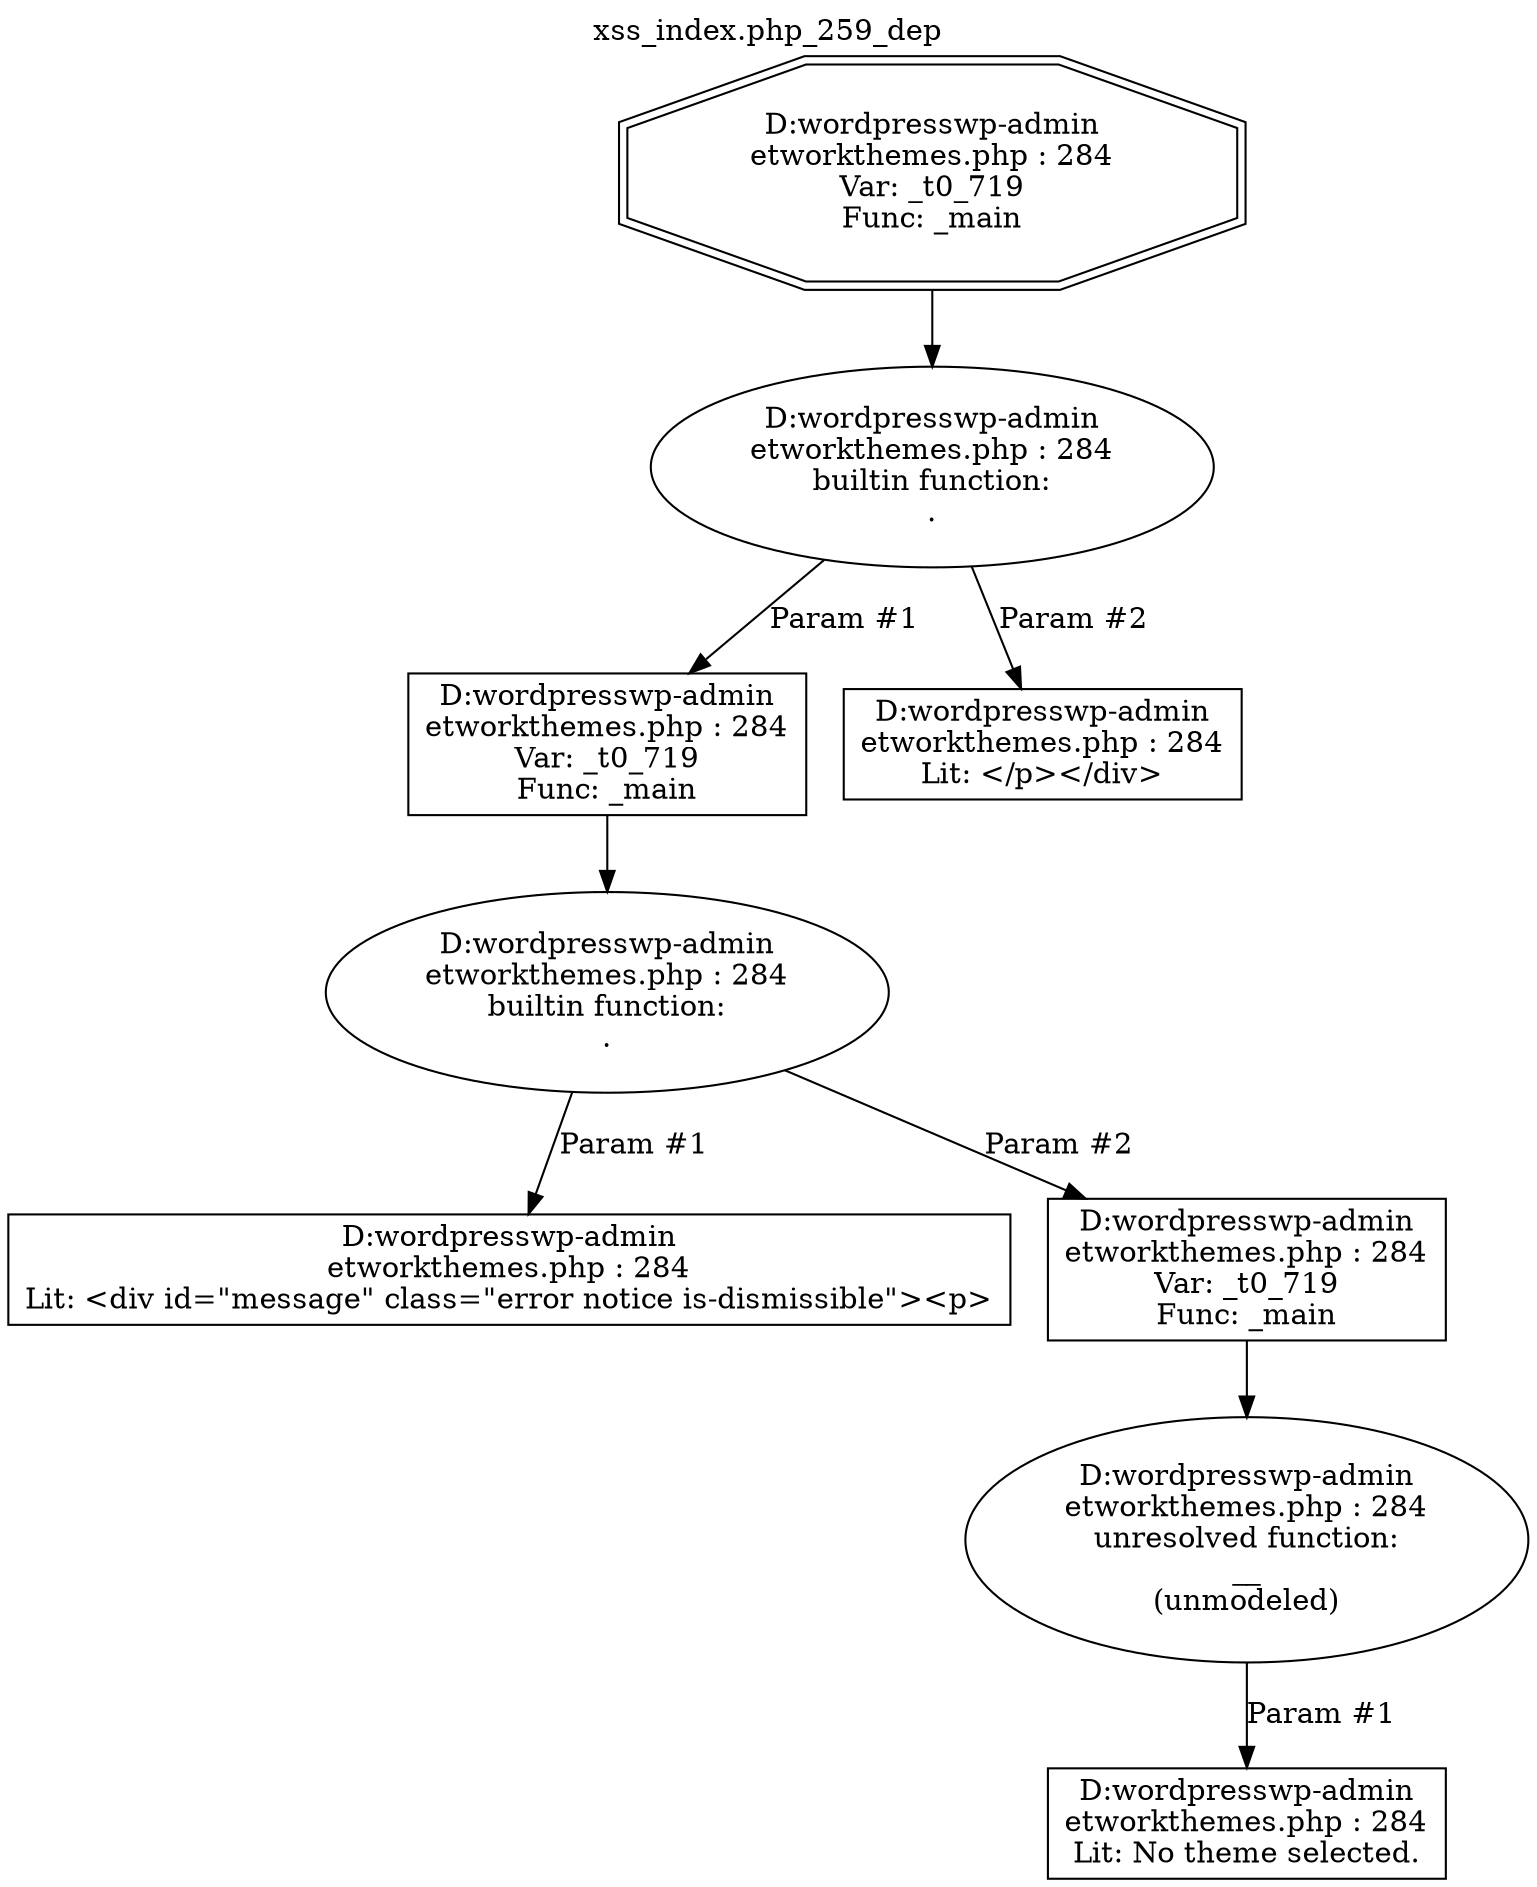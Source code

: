 digraph cfg {
  label="xss_index.php_259_dep";
  labelloc=t;
  n1 [shape=doubleoctagon, label="D:\wordpress\wp-admin\network\themes.php : 284\nVar: _t0_719\nFunc: _main\n"];
  n2 [shape=ellipse, label="D:\wordpress\wp-admin\network\themes.php : 284\nbuiltin function:\n.\n"];
  n3 [shape=box, label="D:\wordpress\wp-admin\network\themes.php : 284\nVar: _t0_719\nFunc: _main\n"];
  n4 [shape=ellipse, label="D:\wordpress\wp-admin\network\themes.php : 284\nbuiltin function:\n.\n"];
  n5 [shape=box, label="D:\wordpress\wp-admin\network\themes.php : 284\nLit: <div id=\"message\" class=\"error notice is-dismissible\"><p>\n"];
  n6 [shape=box, label="D:\wordpress\wp-admin\network\themes.php : 284\nVar: _t0_719\nFunc: _main\n"];
  n7 [shape=ellipse, label="D:\wordpress\wp-admin\network\themes.php : 284\nunresolved function:\n__\n(unmodeled)\n"];
  n8 [shape=box, label="D:\wordpress\wp-admin\network\themes.php : 284\nLit: No theme selected.\n"];
  n9 [shape=box, label="D:\wordpress\wp-admin\network\themes.php : 284\nLit: </p></div>\n"];
  n1 -> n2;
  n3 -> n4;
  n4 -> n5[label="Param #1"];
  n4 -> n6[label="Param #2"];
  n6 -> n7;
  n7 -> n8[label="Param #1"];
  n2 -> n3[label="Param #1"];
  n2 -> n9[label="Param #2"];
}

